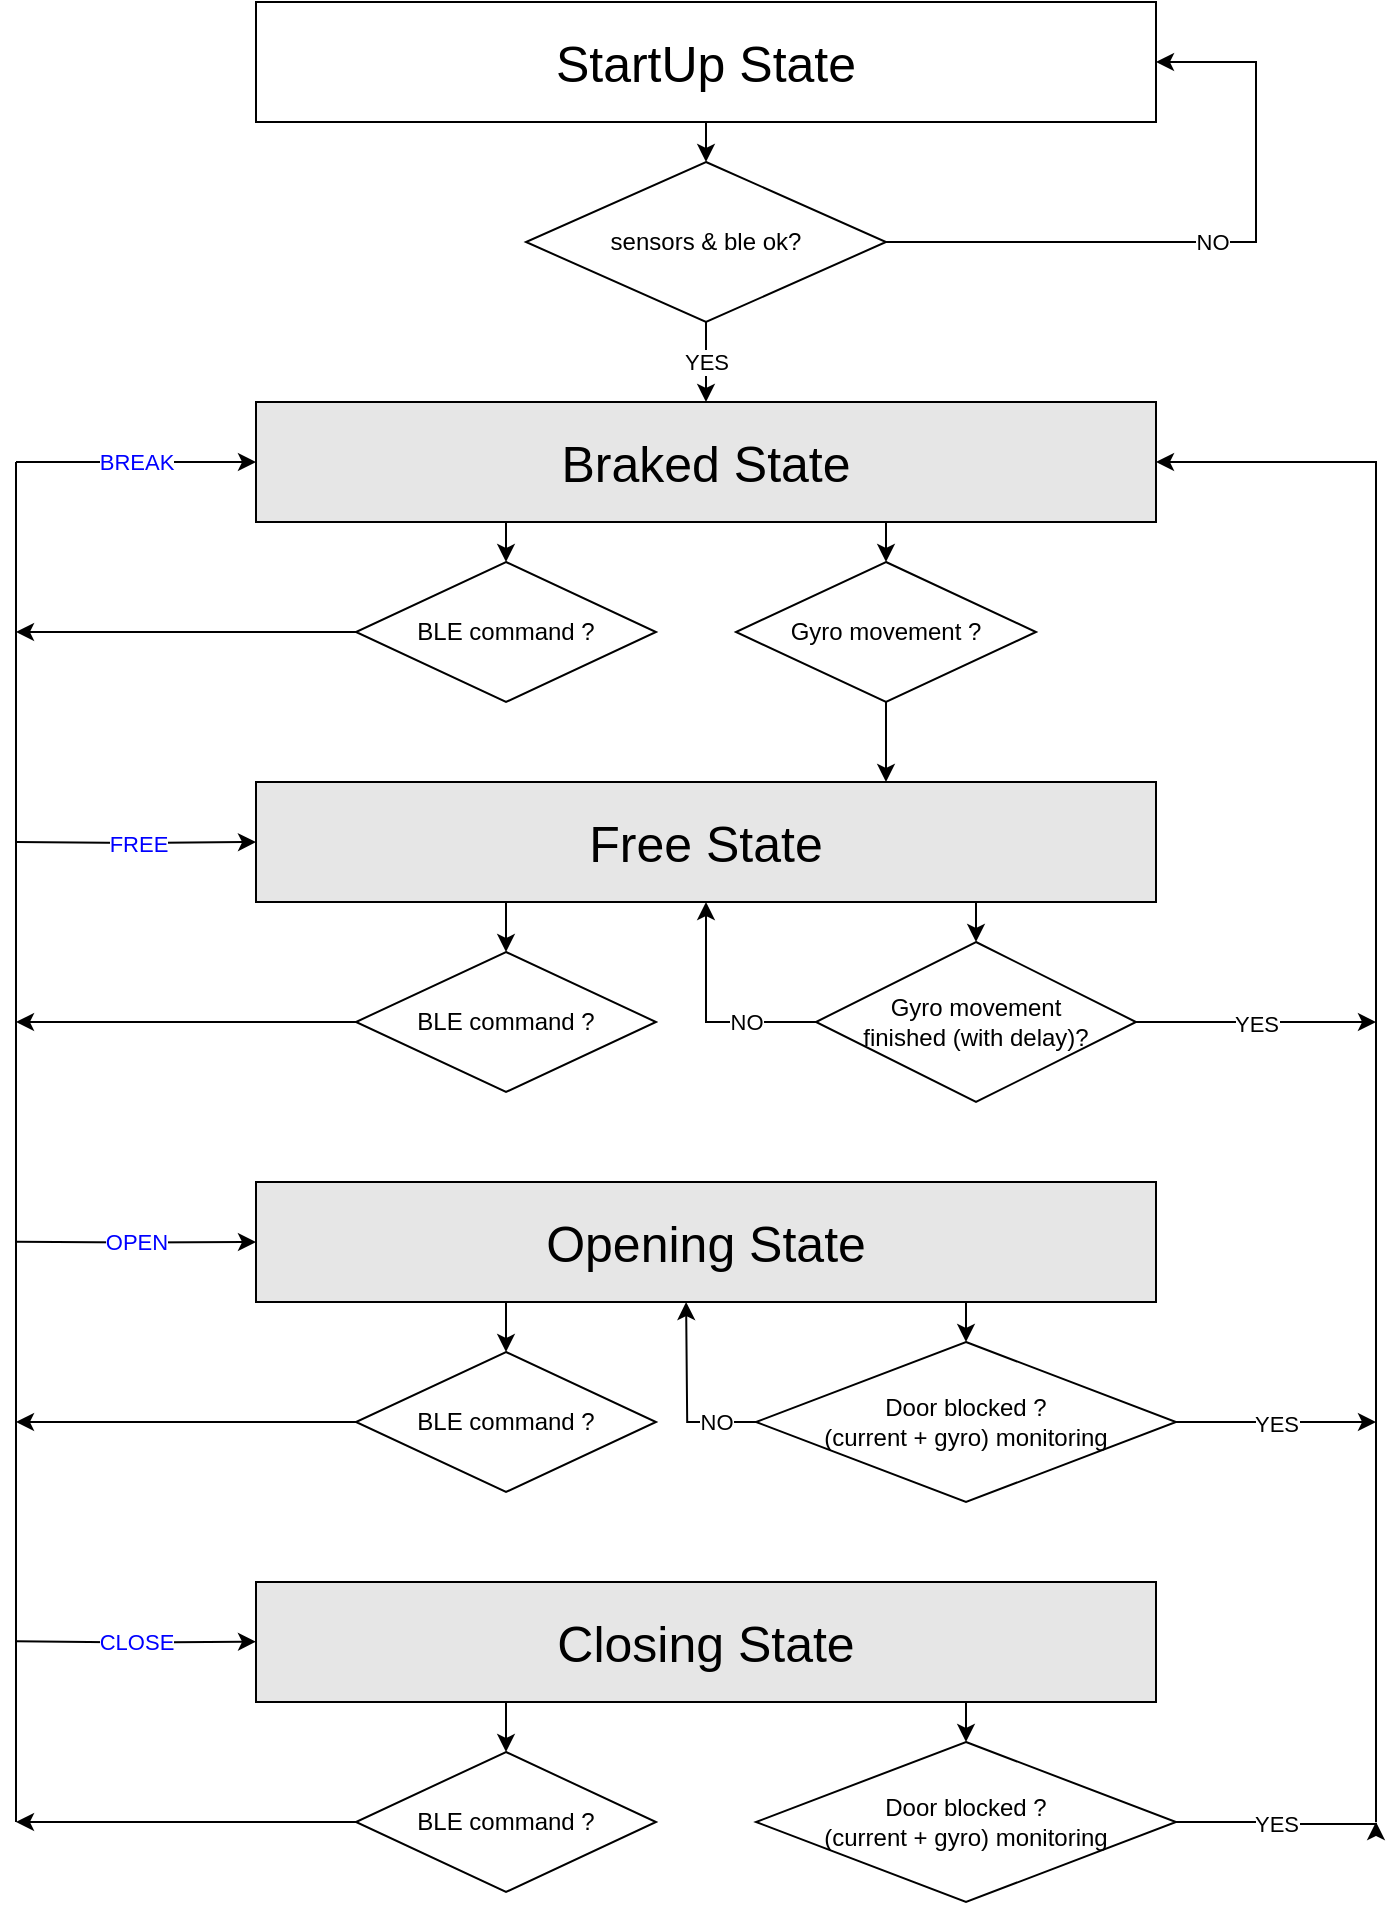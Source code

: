 <mxfile version="24.4.9" type="github">
  <diagram name="Page-1" id="sbSjs8a_ouJwsWdRZtps">
    <mxGraphModel dx="2109" dy="1216" grid="1" gridSize="10" guides="1" tooltips="1" connect="1" arrows="1" fold="1" page="1" pageScale="1" pageWidth="850" pageHeight="1100" math="0" shadow="0">
      <root>
        <mxCell id="0" />
        <mxCell id="1" parent="0" />
        <mxCell id="JfmqTpAHzUtOaQ3siiCN-9" style="edgeStyle=orthogonalEdgeStyle;rounded=0;orthogonalLoop=1;jettySize=auto;html=1;exitX=0.5;exitY=1;exitDx=0;exitDy=0;entryX=0.5;entryY=0;entryDx=0;entryDy=0;" edge="1" parent="1" source="JfmqTpAHzUtOaQ3siiCN-3" target="JfmqTpAHzUtOaQ3siiCN-4">
          <mxGeometry relative="1" as="geometry" />
        </mxCell>
        <mxCell id="JfmqTpAHzUtOaQ3siiCN-3" value="StartUp State" style="rounded=0;whiteSpace=wrap;html=1;fontSize=25;" vertex="1" parent="1">
          <mxGeometry x="200" y="30" width="450" height="60" as="geometry" />
        </mxCell>
        <mxCell id="JfmqTpAHzUtOaQ3siiCN-10" value="YES" style="edgeStyle=orthogonalEdgeStyle;rounded=0;orthogonalLoop=1;jettySize=auto;html=1;" edge="1" parent="1" source="JfmqTpAHzUtOaQ3siiCN-4" target="JfmqTpAHzUtOaQ3siiCN-5">
          <mxGeometry relative="1" as="geometry" />
        </mxCell>
        <mxCell id="JfmqTpAHzUtOaQ3siiCN-12" value="NO" style="edgeStyle=orthogonalEdgeStyle;rounded=0;orthogonalLoop=1;jettySize=auto;html=1;exitX=1;exitY=0.5;exitDx=0;exitDy=0;entryX=1;entryY=0.5;entryDx=0;entryDy=0;" edge="1" parent="1" source="JfmqTpAHzUtOaQ3siiCN-4" target="JfmqTpAHzUtOaQ3siiCN-3">
          <mxGeometry relative="1" as="geometry">
            <mxPoint x="720" y="60" as="targetPoint" />
            <Array as="points">
              <mxPoint x="700" y="150" />
              <mxPoint x="700" y="60" />
            </Array>
          </mxGeometry>
        </mxCell>
        <mxCell id="JfmqTpAHzUtOaQ3siiCN-4" value="sensors &amp;amp; ble ok?" style="rhombus;whiteSpace=wrap;html=1;" vertex="1" parent="1">
          <mxGeometry x="335" y="110" width="180" height="80" as="geometry" />
        </mxCell>
        <mxCell id="JfmqTpAHzUtOaQ3siiCN-5" value="Braked State" style="rounded=0;whiteSpace=wrap;html=1;fontSize=25;fillColor=#E6E6E6;" vertex="1" parent="1">
          <mxGeometry x="200" y="230" width="450" height="60" as="geometry" />
        </mxCell>
        <mxCell id="JfmqTpAHzUtOaQ3siiCN-28" style="edgeStyle=orthogonalEdgeStyle;rounded=0;orthogonalLoop=1;jettySize=auto;html=1;exitX=0.75;exitY=1;exitDx=0;exitDy=0;entryX=0.5;entryY=0;entryDx=0;entryDy=0;" edge="1" parent="1" source="JfmqTpAHzUtOaQ3siiCN-6" target="JfmqTpAHzUtOaQ3siiCN-27">
          <mxGeometry relative="1" as="geometry" />
        </mxCell>
        <mxCell id="JfmqTpAHzUtOaQ3siiCN-40" value="FREE" style="edgeStyle=orthogonalEdgeStyle;rounded=0;orthogonalLoop=1;jettySize=auto;html=1;entryX=0;entryY=0.5;entryDx=0;entryDy=0;fontColor=#0000FF;" edge="1" parent="1" target="JfmqTpAHzUtOaQ3siiCN-6">
          <mxGeometry relative="1" as="geometry">
            <mxPoint x="80" y="450" as="sourcePoint" />
          </mxGeometry>
        </mxCell>
        <mxCell id="JfmqTpAHzUtOaQ3siiCN-63" style="edgeStyle=orthogonalEdgeStyle;rounded=0;orthogonalLoop=1;jettySize=auto;html=1;exitX=0.25;exitY=1;exitDx=0;exitDy=0;entryX=0.5;entryY=0;entryDx=0;entryDy=0;" edge="1" parent="1" source="JfmqTpAHzUtOaQ3siiCN-6" target="JfmqTpAHzUtOaQ3siiCN-32">
          <mxGeometry relative="1" as="geometry" />
        </mxCell>
        <mxCell id="JfmqTpAHzUtOaQ3siiCN-6" value="Free State" style="rounded=0;whiteSpace=wrap;html=1;fontSize=25;fillColor=#E6E6E6;" vertex="1" parent="1">
          <mxGeometry x="200" y="420" width="450" height="60" as="geometry" />
        </mxCell>
        <mxCell id="JfmqTpAHzUtOaQ3siiCN-61" style="edgeStyle=orthogonalEdgeStyle;rounded=0;orthogonalLoop=1;jettySize=auto;html=1;exitX=0.25;exitY=1;exitDx=0;exitDy=0;entryX=0.5;entryY=0;entryDx=0;entryDy=0;" edge="1" parent="1" source="JfmqTpAHzUtOaQ3siiCN-7" target="JfmqTpAHzUtOaQ3siiCN-55">
          <mxGeometry relative="1" as="geometry" />
        </mxCell>
        <mxCell id="JfmqTpAHzUtOaQ3siiCN-64" style="edgeStyle=orthogonalEdgeStyle;rounded=0;orthogonalLoop=1;jettySize=auto;html=1;exitX=0.75;exitY=1;exitDx=0;exitDy=0;entryX=0.5;entryY=0;entryDx=0;entryDy=0;" edge="1" parent="1" source="JfmqTpAHzUtOaQ3siiCN-7" target="JfmqTpAHzUtOaQ3siiCN-41">
          <mxGeometry relative="1" as="geometry" />
        </mxCell>
        <mxCell id="JfmqTpAHzUtOaQ3siiCN-7" value="Opening State" style="rounded=0;whiteSpace=wrap;html=1;fontSize=25;fillColor=#E6E6E6;" vertex="1" parent="1">
          <mxGeometry x="200" y="620" width="450" height="60" as="geometry" />
        </mxCell>
        <mxCell id="JfmqTpAHzUtOaQ3siiCN-62" style="edgeStyle=orthogonalEdgeStyle;rounded=0;orthogonalLoop=1;jettySize=auto;html=1;exitX=0.25;exitY=1;exitDx=0;exitDy=0;entryX=0.5;entryY=0;entryDx=0;entryDy=0;" edge="1" parent="1" source="JfmqTpAHzUtOaQ3siiCN-8" target="JfmqTpAHzUtOaQ3siiCN-57">
          <mxGeometry relative="1" as="geometry" />
        </mxCell>
        <mxCell id="JfmqTpAHzUtOaQ3siiCN-65" style="edgeStyle=orthogonalEdgeStyle;rounded=0;orthogonalLoop=1;jettySize=auto;html=1;exitX=0.75;exitY=1;exitDx=0;exitDy=0;entryX=0.5;entryY=0;entryDx=0;entryDy=0;" edge="1" parent="1" source="JfmqTpAHzUtOaQ3siiCN-8" target="JfmqTpAHzUtOaQ3siiCN-44">
          <mxGeometry relative="1" as="geometry" />
        </mxCell>
        <mxCell id="JfmqTpAHzUtOaQ3siiCN-8" value="Closing State" style="rounded=0;whiteSpace=wrap;html=1;fontSize=25;fillColor=#E6E6E6;" vertex="1" parent="1">
          <mxGeometry x="200" y="820" width="450" height="60" as="geometry" />
        </mxCell>
        <mxCell id="JfmqTpAHzUtOaQ3siiCN-72" style="edgeStyle=orthogonalEdgeStyle;rounded=0;orthogonalLoop=1;jettySize=auto;html=1;exitX=0;exitY=0.5;exitDx=0;exitDy=0;" edge="1" parent="1" source="JfmqTpAHzUtOaQ3siiCN-14">
          <mxGeometry relative="1" as="geometry">
            <mxPoint x="80" y="345" as="targetPoint" />
          </mxGeometry>
        </mxCell>
        <mxCell id="JfmqTpAHzUtOaQ3siiCN-14" value="BLE command ?" style="rhombus;whiteSpace=wrap;html=1;" vertex="1" parent="1">
          <mxGeometry x="250" y="310" width="150" height="70" as="geometry" />
        </mxCell>
        <mxCell id="JfmqTpAHzUtOaQ3siiCN-15" value="Gyro movement ?" style="rhombus;whiteSpace=wrap;html=1;" vertex="1" parent="1">
          <mxGeometry x="440" y="310" width="150" height="70" as="geometry" />
        </mxCell>
        <mxCell id="JfmqTpAHzUtOaQ3siiCN-16" style="edgeStyle=orthogonalEdgeStyle;rounded=0;orthogonalLoop=1;jettySize=auto;html=1;exitX=0.211;exitY=1;exitDx=0;exitDy=0;entryX=0.5;entryY=0;entryDx=0;entryDy=0;exitPerimeter=0;" edge="1" parent="1" source="JfmqTpAHzUtOaQ3siiCN-5" target="JfmqTpAHzUtOaQ3siiCN-14">
          <mxGeometry relative="1" as="geometry" />
        </mxCell>
        <mxCell id="JfmqTpAHzUtOaQ3siiCN-17" style="edgeStyle=orthogonalEdgeStyle;rounded=0;orthogonalLoop=1;jettySize=auto;html=1;exitX=0.7;exitY=1;exitDx=0;exitDy=0;entryX=0.5;entryY=0;entryDx=0;entryDy=0;exitPerimeter=0;" edge="1" parent="1" source="JfmqTpAHzUtOaQ3siiCN-5" target="JfmqTpAHzUtOaQ3siiCN-15">
          <mxGeometry relative="1" as="geometry" />
        </mxCell>
        <mxCell id="JfmqTpAHzUtOaQ3siiCN-18" style="edgeStyle=orthogonalEdgeStyle;rounded=0;orthogonalLoop=1;jettySize=auto;html=1;exitX=0.5;exitY=1;exitDx=0;exitDy=0;entryX=0.7;entryY=0;entryDx=0;entryDy=0;entryPerimeter=0;" edge="1" parent="1" source="JfmqTpAHzUtOaQ3siiCN-15" target="JfmqTpAHzUtOaQ3siiCN-6">
          <mxGeometry relative="1" as="geometry" />
        </mxCell>
        <mxCell id="JfmqTpAHzUtOaQ3siiCN-53" value="YES" style="edgeStyle=orthogonalEdgeStyle;rounded=0;orthogonalLoop=1;jettySize=auto;html=1;exitX=1;exitY=0.5;exitDx=0;exitDy=0;" edge="1" parent="1" source="JfmqTpAHzUtOaQ3siiCN-27">
          <mxGeometry relative="1" as="geometry">
            <mxPoint x="760" y="540" as="targetPoint" />
          </mxGeometry>
        </mxCell>
        <mxCell id="JfmqTpAHzUtOaQ3siiCN-27" value="&lt;div&gt;Gyro movement&lt;/div&gt;&lt;div&gt;finished (with delay)?&lt;/div&gt;" style="rhombus;whiteSpace=wrap;html=1;" vertex="1" parent="1">
          <mxGeometry x="480" y="500" width="160" height="80" as="geometry" />
        </mxCell>
        <mxCell id="JfmqTpAHzUtOaQ3siiCN-29" style="edgeStyle=orthogonalEdgeStyle;rounded=0;orthogonalLoop=1;jettySize=auto;html=1;exitX=0;exitY=0.5;exitDx=0;exitDy=0;entryX=0.5;entryY=1;entryDx=0;entryDy=0;" edge="1" parent="1" source="JfmqTpAHzUtOaQ3siiCN-27" target="JfmqTpAHzUtOaQ3siiCN-6">
          <mxGeometry relative="1" as="geometry" />
        </mxCell>
        <mxCell id="JfmqTpAHzUtOaQ3siiCN-30" value="NO" style="edgeLabel;html=1;align=center;verticalAlign=middle;resizable=0;points=[];" vertex="1" connectable="0" parent="JfmqTpAHzUtOaQ3siiCN-29">
          <mxGeometry x="-0.388" relative="1" as="geometry">
            <mxPoint as="offset" />
          </mxGeometry>
        </mxCell>
        <mxCell id="JfmqTpAHzUtOaQ3siiCN-33" style="edgeStyle=orthogonalEdgeStyle;rounded=0;orthogonalLoop=1;jettySize=auto;html=1;exitX=0;exitY=0.5;exitDx=0;exitDy=0;" edge="1" parent="1" source="JfmqTpAHzUtOaQ3siiCN-32">
          <mxGeometry relative="1" as="geometry">
            <mxPoint x="80" y="540" as="targetPoint" />
          </mxGeometry>
        </mxCell>
        <mxCell id="JfmqTpAHzUtOaQ3siiCN-32" value="BLE command ?" style="rhombus;whiteSpace=wrap;html=1;" vertex="1" parent="1">
          <mxGeometry x="250" y="505" width="150" height="70" as="geometry" />
        </mxCell>
        <mxCell id="JfmqTpAHzUtOaQ3siiCN-52" value="YES" style="edgeStyle=orthogonalEdgeStyle;rounded=0;orthogonalLoop=1;jettySize=auto;html=1;exitX=1;exitY=0.5;exitDx=0;exitDy=0;" edge="1" parent="1" source="JfmqTpAHzUtOaQ3siiCN-41">
          <mxGeometry relative="1" as="geometry">
            <mxPoint x="760" y="740" as="targetPoint" />
          </mxGeometry>
        </mxCell>
        <mxCell id="JfmqTpAHzUtOaQ3siiCN-41" value="&lt;div&gt;Door blocked ?&lt;br&gt;&lt;/div&gt;&lt;div&gt;(current + gyro) monitoring&lt;br&gt;&lt;/div&gt;" style="rhombus;whiteSpace=wrap;html=1;" vertex="1" parent="1">
          <mxGeometry x="450" y="700" width="210" height="80" as="geometry" />
        </mxCell>
        <mxCell id="JfmqTpAHzUtOaQ3siiCN-42" value="NO" style="edgeStyle=orthogonalEdgeStyle;rounded=0;orthogonalLoop=1;jettySize=auto;html=1;exitX=0;exitY=0.5;exitDx=0;exitDy=0;entryX=0.511;entryY=1;entryDx=0;entryDy=0;entryPerimeter=0;" edge="1" parent="1" source="JfmqTpAHzUtOaQ3siiCN-41">
          <mxGeometry x="-0.576" relative="1" as="geometry">
            <mxPoint x="435.1" y="740" as="sourcePoint" />
            <mxPoint x="415.05" y="680" as="targetPoint" />
            <mxPoint as="offset" />
          </mxGeometry>
        </mxCell>
        <mxCell id="JfmqTpAHzUtOaQ3siiCN-51" value="YES" style="edgeStyle=orthogonalEdgeStyle;rounded=0;orthogonalLoop=1;jettySize=auto;html=1;exitX=1;exitY=0.5;exitDx=0;exitDy=0;" edge="1" parent="1" source="JfmqTpAHzUtOaQ3siiCN-44">
          <mxGeometry relative="1" as="geometry">
            <mxPoint x="760" y="940" as="targetPoint" />
            <Array as="points">
              <mxPoint x="710" y="940" />
              <mxPoint x="710" y="941" />
              <mxPoint x="760" y="941" />
            </Array>
          </mxGeometry>
        </mxCell>
        <mxCell id="JfmqTpAHzUtOaQ3siiCN-44" value="&lt;div&gt;Door blocked ?&lt;br&gt;&lt;/div&gt;&lt;div&gt;(current + gyro) monitoring&lt;br&gt;&lt;/div&gt;" style="rhombus;whiteSpace=wrap;html=1;" vertex="1" parent="1">
          <mxGeometry x="450" y="900" width="210" height="80" as="geometry" />
        </mxCell>
        <mxCell id="JfmqTpAHzUtOaQ3siiCN-50" value="" style="endArrow=classic;html=1;rounded=0;entryX=1;entryY=0.5;entryDx=0;entryDy=0;" edge="1" parent="1" target="JfmqTpAHzUtOaQ3siiCN-5">
          <mxGeometry width="50" height="50" relative="1" as="geometry">
            <mxPoint x="760" y="940" as="sourcePoint" />
            <mxPoint x="310" y="570" as="targetPoint" />
            <Array as="points">
              <mxPoint x="760" y="260" />
            </Array>
          </mxGeometry>
        </mxCell>
        <mxCell id="JfmqTpAHzUtOaQ3siiCN-71" style="edgeStyle=orthogonalEdgeStyle;rounded=0;orthogonalLoop=1;jettySize=auto;html=1;exitX=0;exitY=0.5;exitDx=0;exitDy=0;" edge="1" parent="1" source="JfmqTpAHzUtOaQ3siiCN-55">
          <mxGeometry relative="1" as="geometry">
            <mxPoint x="80" y="740" as="targetPoint" />
          </mxGeometry>
        </mxCell>
        <mxCell id="JfmqTpAHzUtOaQ3siiCN-55" value="BLE command ?" style="rhombus;whiteSpace=wrap;html=1;" vertex="1" parent="1">
          <mxGeometry x="250" y="705" width="150" height="70" as="geometry" />
        </mxCell>
        <mxCell id="JfmqTpAHzUtOaQ3siiCN-57" value="BLE command ?" style="rhombus;whiteSpace=wrap;html=1;" vertex="1" parent="1">
          <mxGeometry x="250" y="905" width="150" height="70" as="geometry" />
        </mxCell>
        <mxCell id="JfmqTpAHzUtOaQ3siiCN-67" value="" style="endArrow=none;html=1;rounded=0;" edge="1" parent="1">
          <mxGeometry width="50" height="50" relative="1" as="geometry">
            <mxPoint x="80" y="940" as="sourcePoint" />
            <mxPoint x="80" y="260" as="targetPoint" />
          </mxGeometry>
        </mxCell>
        <mxCell id="JfmqTpAHzUtOaQ3siiCN-68" value="BREAK" style="endArrow=classic;html=1;rounded=0;entryX=0;entryY=0.5;entryDx=0;entryDy=0;fontColor=#0000FF;" edge="1" parent="1" target="JfmqTpAHzUtOaQ3siiCN-5">
          <mxGeometry width="50" height="50" relative="1" as="geometry">
            <mxPoint x="80" y="260" as="sourcePoint" />
            <mxPoint x="230" y="330" as="targetPoint" />
          </mxGeometry>
        </mxCell>
        <mxCell id="JfmqTpAHzUtOaQ3siiCN-69" value="" style="endArrow=classic;html=1;rounded=0;exitX=0;exitY=0.5;exitDx=0;exitDy=0;" edge="1" parent="1" source="JfmqTpAHzUtOaQ3siiCN-57">
          <mxGeometry width="50" height="50" relative="1" as="geometry">
            <mxPoint x="150" y="870" as="sourcePoint" />
            <mxPoint x="80" y="940" as="targetPoint" />
          </mxGeometry>
        </mxCell>
        <mxCell id="JfmqTpAHzUtOaQ3siiCN-73" value="OPEN" style="edgeStyle=orthogonalEdgeStyle;rounded=0;orthogonalLoop=1;jettySize=auto;html=1;entryX=0;entryY=0.5;entryDx=0;entryDy=0;fontColor=#0000FF;" edge="1" parent="1" target="JfmqTpAHzUtOaQ3siiCN-7">
          <mxGeometry relative="1" as="geometry">
            <mxPoint x="200" y="649.83" as="targetPoint" />
            <mxPoint x="80" y="649.83" as="sourcePoint" />
          </mxGeometry>
        </mxCell>
        <mxCell id="JfmqTpAHzUtOaQ3siiCN-74" value="CLOSE" style="edgeStyle=orthogonalEdgeStyle;rounded=0;orthogonalLoop=1;jettySize=auto;html=1;entryX=0;entryY=0.5;entryDx=0;entryDy=0;fontColor=#0000FF;" edge="1" parent="1">
          <mxGeometry relative="1" as="geometry">
            <mxPoint x="200" y="849.84" as="targetPoint" />
            <mxPoint x="80" y="849.67" as="sourcePoint" />
          </mxGeometry>
        </mxCell>
      </root>
    </mxGraphModel>
  </diagram>
</mxfile>

